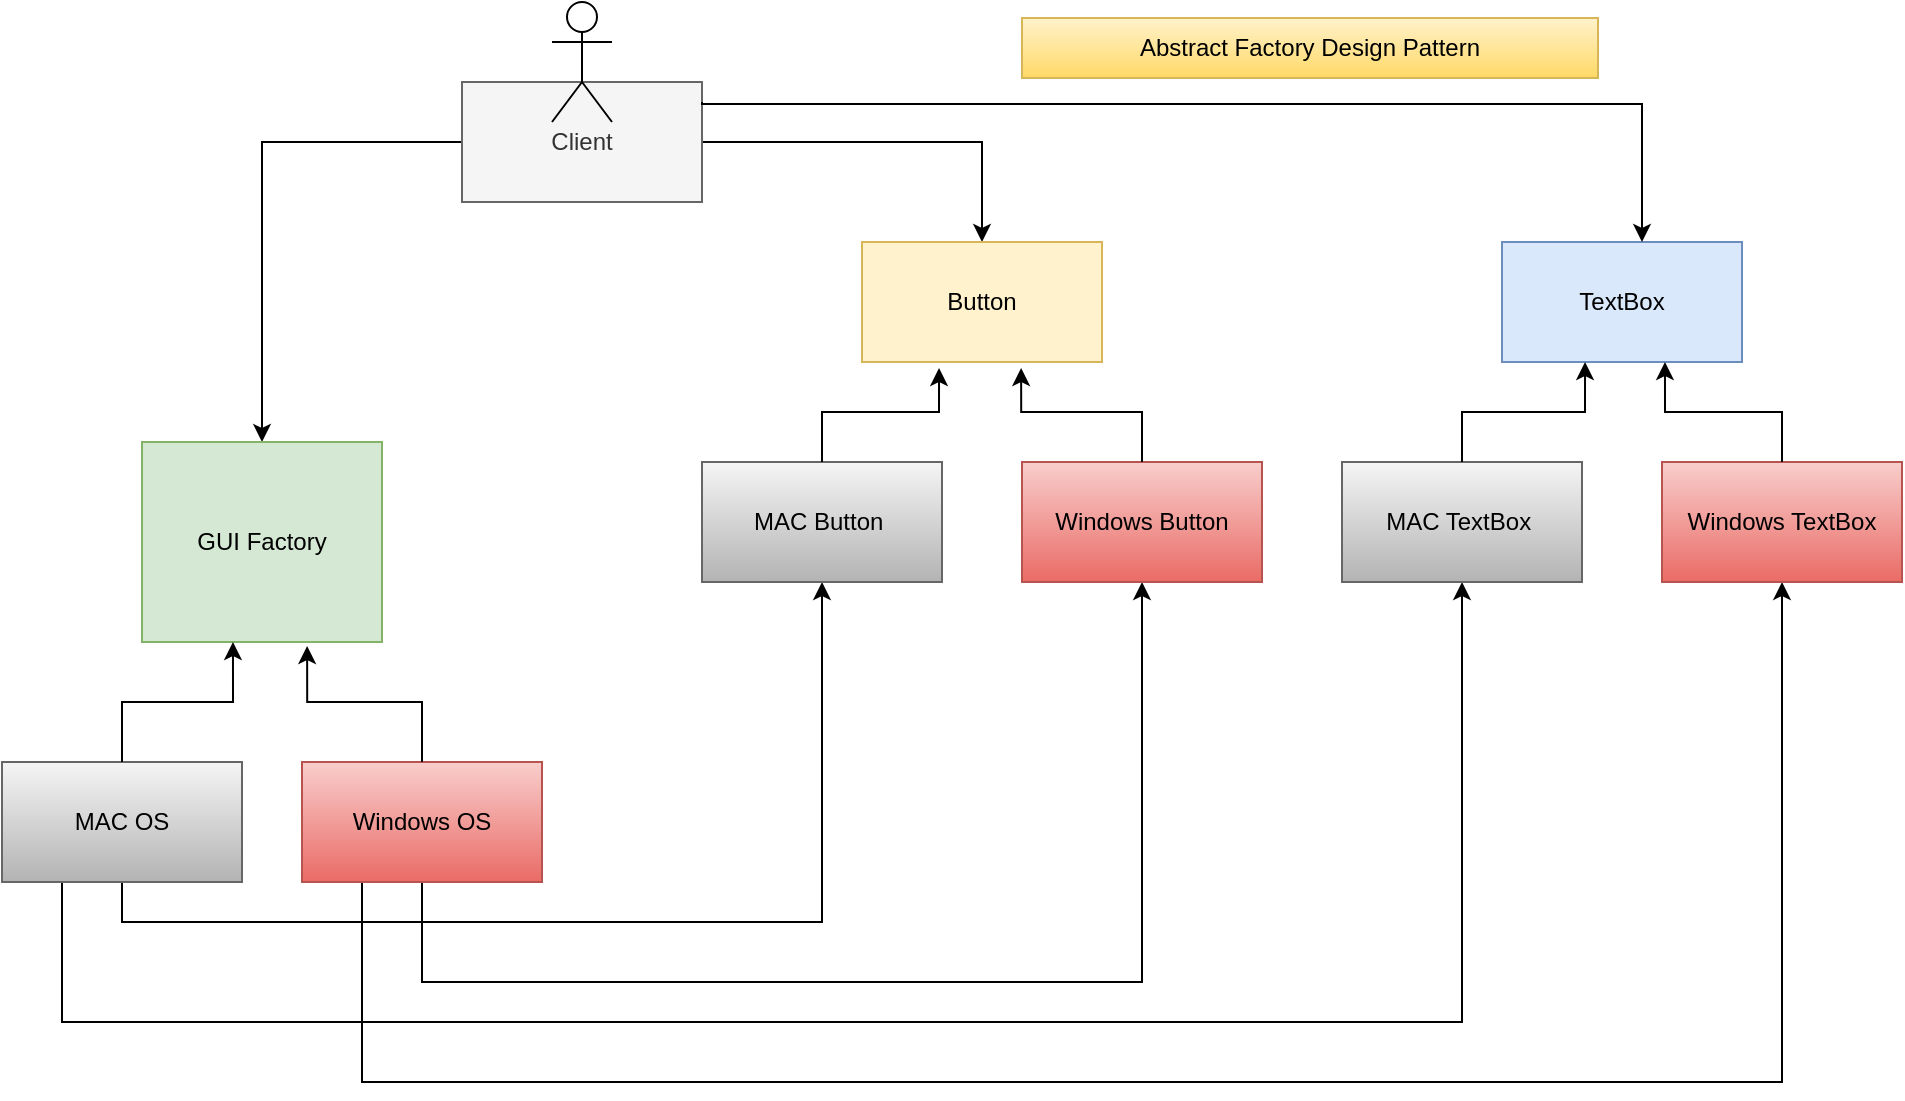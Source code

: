 <mxfile version="26.0.8">
  <diagram name="Page-1" id="tc7oej1_Gg2lu0LBJV0l">
    <mxGraphModel dx="1026" dy="684" grid="0" gridSize="10" guides="1" tooltips="1" connect="1" arrows="1" fold="1" page="1" pageScale="1" pageWidth="850" pageHeight="1100" background="#FFFFFF" math="0" shadow="0">
      <root>
        <mxCell id="0" />
        <mxCell id="1" parent="0" />
        <mxCell id="O6LZ875QG5V2WO-ysIMm-17" style="edgeStyle=orthogonalEdgeStyle;rounded=0;orthogonalLoop=1;jettySize=auto;html=1;exitX=1;exitY=0.5;exitDx=0;exitDy=0;entryX=0.5;entryY=0;entryDx=0;entryDy=0;" edge="1" parent="1" source="O6LZ875QG5V2WO-ysIMm-1" target="O6LZ875QG5V2WO-ysIMm-2">
          <mxGeometry relative="1" as="geometry" />
        </mxCell>
        <mxCell id="O6LZ875QG5V2WO-ysIMm-23" style="edgeStyle=orthogonalEdgeStyle;rounded=0;orthogonalLoop=1;jettySize=auto;html=1;exitX=0;exitY=0.5;exitDx=0;exitDy=0;entryX=0.5;entryY=0;entryDx=0;entryDy=0;" edge="1" parent="1" source="O6LZ875QG5V2WO-ysIMm-1" target="O6LZ875QG5V2WO-ysIMm-5">
          <mxGeometry relative="1" as="geometry" />
        </mxCell>
        <mxCell id="O6LZ875QG5V2WO-ysIMm-1" value="Client" style="rounded=0;whiteSpace=wrap;html=1;fillColor=#f5f5f5;fontColor=#333333;strokeColor=#666666;" vertex="1" parent="1">
          <mxGeometry x="240" y="40" width="120" height="60" as="geometry" />
        </mxCell>
        <mxCell id="O6LZ875QG5V2WO-ysIMm-2" value="Button" style="rounded=0;whiteSpace=wrap;html=1;fillColor=#fff2cc;strokeColor=#d6b656;" vertex="1" parent="1">
          <mxGeometry x="440" y="120" width="120" height="60" as="geometry" />
        </mxCell>
        <mxCell id="O6LZ875QG5V2WO-ysIMm-4" value="TextBox" style="rounded=0;whiteSpace=wrap;html=1;fillColor=#dae8fc;strokeColor=#6c8ebf;" vertex="1" parent="1">
          <mxGeometry x="760" y="120" width="120" height="60" as="geometry" />
        </mxCell>
        <mxCell id="O6LZ875QG5V2WO-ysIMm-5" value="GUI Factory" style="rounded=0;whiteSpace=wrap;html=1;fillColor=#d5e8d4;strokeColor=#82b366;" vertex="1" parent="1">
          <mxGeometry x="80" y="220" width="120" height="100" as="geometry" />
        </mxCell>
        <mxCell id="O6LZ875QG5V2WO-ysIMm-41" style="edgeStyle=orthogonalEdgeStyle;rounded=0;orthogonalLoop=1;jettySize=auto;html=1;exitX=0.5;exitY=1;exitDx=0;exitDy=0;entryX=0.5;entryY=1;entryDx=0;entryDy=0;" edge="1" parent="1" source="O6LZ875QG5V2WO-ysIMm-6" target="O6LZ875QG5V2WO-ysIMm-8">
          <mxGeometry relative="1" as="geometry" />
        </mxCell>
        <mxCell id="O6LZ875QG5V2WO-ysIMm-45" style="edgeStyle=orthogonalEdgeStyle;rounded=0;orthogonalLoop=1;jettySize=auto;html=1;exitX=0.25;exitY=1;exitDx=0;exitDy=0;entryX=0.5;entryY=1;entryDx=0;entryDy=0;" edge="1" parent="1" source="O6LZ875QG5V2WO-ysIMm-6" target="O6LZ875QG5V2WO-ysIMm-9">
          <mxGeometry relative="1" as="geometry">
            <Array as="points">
              <mxPoint x="40" y="510" />
              <mxPoint x="740" y="510" />
            </Array>
          </mxGeometry>
        </mxCell>
        <mxCell id="O6LZ875QG5V2WO-ysIMm-6" value="MAC OS" style="rounded=0;whiteSpace=wrap;html=1;fillColor=#f5f5f5;strokeColor=#666666;gradientColor=#b3b3b3;" vertex="1" parent="1">
          <mxGeometry x="10" y="380" width="120" height="60" as="geometry" />
        </mxCell>
        <mxCell id="O6LZ875QG5V2WO-ysIMm-43" style="edgeStyle=orthogonalEdgeStyle;rounded=0;orthogonalLoop=1;jettySize=auto;html=1;exitX=0.5;exitY=1;exitDx=0;exitDy=0;entryX=0.5;entryY=1;entryDx=0;entryDy=0;" edge="1" parent="1" source="O6LZ875QG5V2WO-ysIMm-7" target="O6LZ875QG5V2WO-ysIMm-10">
          <mxGeometry relative="1" as="geometry">
            <Array as="points">
              <mxPoint x="220" y="490" />
              <mxPoint x="580" y="490" />
            </Array>
          </mxGeometry>
        </mxCell>
        <mxCell id="O6LZ875QG5V2WO-ysIMm-47" style="edgeStyle=orthogonalEdgeStyle;rounded=0;orthogonalLoop=1;jettySize=auto;html=1;exitX=0.25;exitY=1;exitDx=0;exitDy=0;entryX=0.5;entryY=1;entryDx=0;entryDy=0;" edge="1" parent="1" source="O6LZ875QG5V2WO-ysIMm-7" target="O6LZ875QG5V2WO-ysIMm-11">
          <mxGeometry relative="1" as="geometry">
            <Array as="points">
              <mxPoint x="190" y="540" />
              <mxPoint x="900" y="540" />
            </Array>
          </mxGeometry>
        </mxCell>
        <mxCell id="O6LZ875QG5V2WO-ysIMm-7" value="Windows OS" style="rounded=0;whiteSpace=wrap;html=1;fillColor=#f8cecc;gradientColor=#ea6b66;strokeColor=#b85450;" vertex="1" parent="1">
          <mxGeometry x="160" y="380" width="120" height="60" as="geometry" />
        </mxCell>
        <mxCell id="O6LZ875QG5V2WO-ysIMm-8" value="MAC Button&amp;nbsp;" style="rounded=0;whiteSpace=wrap;html=1;fillColor=#f5f5f5;gradientColor=#b3b3b3;strokeColor=#666666;" vertex="1" parent="1">
          <mxGeometry x="360" y="230" width="120" height="60" as="geometry" />
        </mxCell>
        <mxCell id="O6LZ875QG5V2WO-ysIMm-9" value="MAC TextBox&amp;nbsp;" style="rounded=0;whiteSpace=wrap;html=1;fillColor=#f5f5f5;gradientColor=#b3b3b3;strokeColor=#666666;" vertex="1" parent="1">
          <mxGeometry x="680" y="230" width="120" height="60" as="geometry" />
        </mxCell>
        <mxCell id="O6LZ875QG5V2WO-ysIMm-10" value="Windows Button" style="rounded=0;whiteSpace=wrap;html=1;fillColor=#f8cecc;gradientColor=#ea6b66;strokeColor=#b85450;" vertex="1" parent="1">
          <mxGeometry x="520" y="230" width="120" height="60" as="geometry" />
        </mxCell>
        <mxCell id="O6LZ875QG5V2WO-ysIMm-11" value="Windows TextBox" style="rounded=0;whiteSpace=wrap;html=1;fillColor=#f8cecc;gradientColor=#ea6b66;strokeColor=#b85450;" vertex="1" parent="1">
          <mxGeometry x="840" y="230" width="120" height="60" as="geometry" />
        </mxCell>
        <mxCell id="O6LZ875QG5V2WO-ysIMm-21" style="edgeStyle=orthogonalEdgeStyle;rounded=0;orthogonalLoop=1;jettySize=auto;html=1;exitX=1;exitY=0.5;exitDx=0;exitDy=0;" edge="1" parent="1">
          <mxGeometry relative="1" as="geometry">
            <mxPoint x="360" y="50" as="sourcePoint" />
            <mxPoint x="830" y="120" as="targetPoint" />
            <Array as="points">
              <mxPoint x="360" y="51" />
              <mxPoint x="830" y="51" />
            </Array>
          </mxGeometry>
        </mxCell>
        <mxCell id="O6LZ875QG5V2WO-ysIMm-26" style="edgeStyle=orthogonalEdgeStyle;rounded=0;orthogonalLoop=1;jettySize=auto;html=1;exitX=0.5;exitY=0;exitDx=0;exitDy=0;entryX=0.379;entryY=1;entryDx=0;entryDy=0;entryPerimeter=0;" edge="1" parent="1" source="O6LZ875QG5V2WO-ysIMm-6" target="O6LZ875QG5V2WO-ysIMm-5">
          <mxGeometry relative="1" as="geometry" />
        </mxCell>
        <mxCell id="O6LZ875QG5V2WO-ysIMm-31" style="edgeStyle=orthogonalEdgeStyle;rounded=0;orthogonalLoop=1;jettySize=auto;html=1;exitX=0.5;exitY=0;exitDx=0;exitDy=0;entryX=0.688;entryY=1.02;entryDx=0;entryDy=0;entryPerimeter=0;" edge="1" parent="1" source="O6LZ875QG5V2WO-ysIMm-7" target="O6LZ875QG5V2WO-ysIMm-5">
          <mxGeometry relative="1" as="geometry" />
        </mxCell>
        <mxCell id="O6LZ875QG5V2WO-ysIMm-33" style="edgeStyle=orthogonalEdgeStyle;rounded=0;orthogonalLoop=1;jettySize=auto;html=1;exitX=0.5;exitY=0;exitDx=0;exitDy=0;entryX=0.321;entryY=1.05;entryDx=0;entryDy=0;entryPerimeter=0;" edge="1" parent="1" source="O6LZ875QG5V2WO-ysIMm-8" target="O6LZ875QG5V2WO-ysIMm-2">
          <mxGeometry relative="1" as="geometry" />
        </mxCell>
        <mxCell id="O6LZ875QG5V2WO-ysIMm-35" style="edgeStyle=orthogonalEdgeStyle;rounded=0;orthogonalLoop=1;jettySize=auto;html=1;exitX=0.5;exitY=0;exitDx=0;exitDy=0;entryX=0.663;entryY=1.05;entryDx=0;entryDy=0;entryPerimeter=0;" edge="1" parent="1" source="O6LZ875QG5V2WO-ysIMm-10" target="O6LZ875QG5V2WO-ysIMm-2">
          <mxGeometry relative="1" as="geometry" />
        </mxCell>
        <mxCell id="O6LZ875QG5V2WO-ysIMm-37" style="edgeStyle=orthogonalEdgeStyle;rounded=0;orthogonalLoop=1;jettySize=auto;html=1;exitX=0.5;exitY=0;exitDx=0;exitDy=0;entryX=0.346;entryY=1;entryDx=0;entryDy=0;entryPerimeter=0;" edge="1" parent="1" source="O6LZ875QG5V2WO-ysIMm-9" target="O6LZ875QG5V2WO-ysIMm-4">
          <mxGeometry relative="1" as="geometry" />
        </mxCell>
        <mxCell id="O6LZ875QG5V2WO-ysIMm-39" style="edgeStyle=orthogonalEdgeStyle;rounded=0;orthogonalLoop=1;jettySize=auto;html=1;exitX=0.5;exitY=0;exitDx=0;exitDy=0;entryX=0.679;entryY=1;entryDx=0;entryDy=0;entryPerimeter=0;" edge="1" parent="1" source="O6LZ875QG5V2WO-ysIMm-11" target="O6LZ875QG5V2WO-ysIMm-4">
          <mxGeometry relative="1" as="geometry" />
        </mxCell>
        <mxCell id="O6LZ875QG5V2WO-ysIMm-48" value="" style="shape=umlActor;verticalLabelPosition=bottom;verticalAlign=top;html=1;outlineConnect=0;" vertex="1" parent="1">
          <mxGeometry x="285" width="30" height="60" as="geometry" />
        </mxCell>
        <mxCell id="O6LZ875QG5V2WO-ysIMm-52" value="Abstract Factory Design Pattern" style="text;html=1;align=center;verticalAlign=middle;whiteSpace=wrap;rounded=0;fillColor=#fff2cc;strokeColor=#d6b656;gradientColor=#ffd966;" vertex="1" parent="1">
          <mxGeometry x="520" y="8" width="288" height="30" as="geometry" />
        </mxCell>
      </root>
    </mxGraphModel>
  </diagram>
</mxfile>
